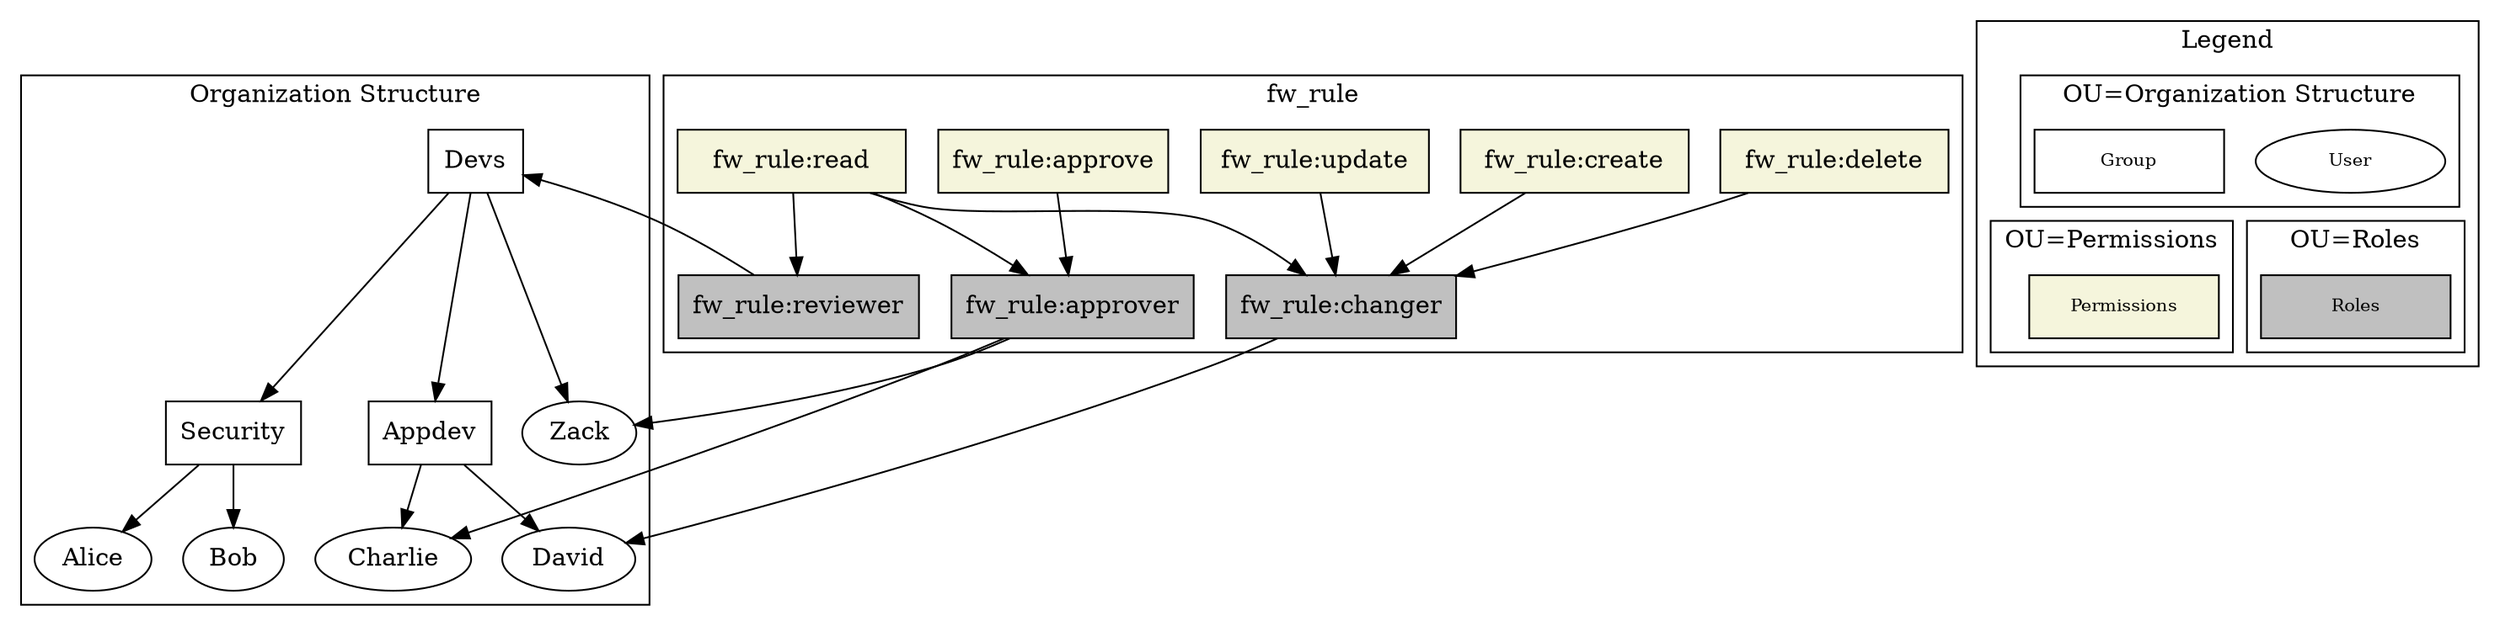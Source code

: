 digraph g {
    newrank=true

    subgraph cluster_0 {
        label="Organization Structure"

        devs [label="Devs",shape=rectangle]
        security [label="Security",shape=rectangle]
        appdev [label="Appdev",shape=rectangle]

        user0 [label="Alice"]
        user1 [label="Bob"]
        user2 [label="Charlie"]
        user3 [label="David"]
        user4 [label="Zack"]

        devs -> security
        devs -> appdev
        devs -> user4

        security -> user0
        security -> user1

        appdev -> user2
        appdev -> user3

        {
            rank=same
            user4
            security
            appdev
        }
    }

    subgraph cluster_1 {
        label="fw_rule"

        fwr_approve [label="fw_rule:approve",shape=rectangle,width=1.8,fillcolor=beige,style=filled]
        fwr_create [label="fw_rule:create",shape=rectangle,width=1.8,fillcolor=beige,style=filled]
        fwr_read [label="fw_rule:read",shape=rectangle,width=1.8,fillcolor=beige,style=filled]
        fwr_update [label="fw_rule:update",shape=rectangle,width=1.8,fillcolor=beige,style=filled]
        fwr_delete [label="fw_rule:delete",shape=rectangle,width=1.8,fillcolor=beige,style=filled]

        fwr_approver [label="fw_rule:approver",shape=rectangle,width=1.8,fillcolor=grey,style=filled]
        fwr_changer [label="fw_rule:changer",shape=rectangle,width=1.8,fillcolor=grey,style=filled]
        fwr_reviewer [label="fw_rule:reviewer",shape=rectangle,width=1.8,fillcolor=grey,style=filled]

        fwr_approve -> fwr_approver
        fwr_read -> fwr_approver

        fwr_create -> fwr_changer
        fwr_read -> fwr_changer
        fwr_update -> fwr_changer
        fwr_delete -> fwr_changer

        fwr_read -> fwr_reviewer

        fwr_reviewer -> devs
        fwr_approver -> user2
        fwr_approver -> user4

        fwr_changer -> user3
    }

    {
        rank=same
        fwr_approve
        fwr_create
        fwr_read
        fwr_update
        fwr_delete

        devs
    }

    subgraph cluster_key {
        node [fontsize=10,width=1.5]
        label="Legend"

        subgraph cluster_org_structure {
            label="OU=Organization Structure"
            groups [label="Group",shape=rectangle]
            users [label="User"]
        }
        subgraph cluster_permissions {
            label="OU=Permissions"
            permissions [label="Permissions",shape=rectangle,fillcolor=beige,style=filled]
        }
        subgraph cluster_roles {
            label="OU=Roles"
            roles [label="Roles",shape=rectangle,fillcolor=grey,style=filled]
        }

        // Alignment
        users -> roles [style=invis]
        groups -> permissions [style=invis]
    }
}
